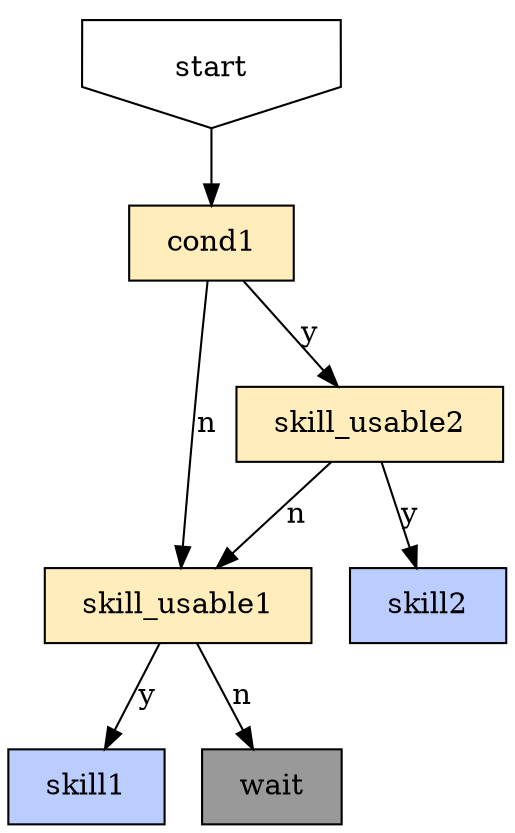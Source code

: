 digraph {
	fixedsize=true;
	concentrate=true;
	node [shape=rect margin="0.25,0.125"];
	start [shape=invhouse];

	node [style=filled fillcolor="#FFEEBB"]; # cond
	cond1 [tooltip="check?type=buff&kind=self&buff=Effect_MP_IronPrince_N_4"]; # has Effect_MP_IronPrince_N_4 buff in self
	skill_usable1 [tooltip="check?type=skill&slot=1&kind=usable"]; # active 1 usable
	skill_usable2 [tooltip="check?type=skill&slot=2&kind=usable"]; # active 1 usable

	node [fillcolor="#BBCCFF"];
	skill1 [tooltip="skill?slot=1&target=hphighest"]; # use active 1 to highest hp first
	skill2 [tooltip="skill?slot=2&target=hphighest"]; # use active 2 to highest hp first

	node [fillcolor="#7788aa"];
	wait [tooltip="wait" fillcolor="#999999"]; # wait

	start -> cond1;
	cond1 -> skill_usable2 [label="y"];
	cond1 -> skill_usable1 [label="n"];

	skill_usable2 -> skill2 [label="y"];
	skill_usable2 -> skill_usable1 [label="n"];

	skill_usable1 -> skill1 [label="y"];
	skill_usable1 -> wait [label="n"];
}
